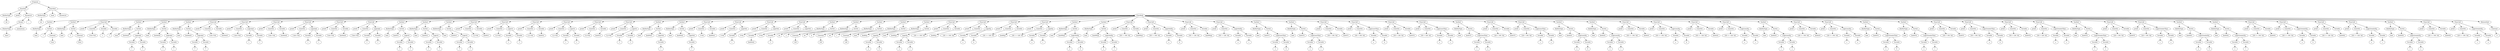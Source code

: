 digraph {
Program [label = Program]
Program -> FuncDecl_4964440304
FuncDecl_4964440304 [label = FuncDecl]
FuncDecl_4964440304 -> BuiltinType_4964440016
BuiltinType_4964440016 [label = BuiltinType]
"int_4964440016" [label = "int"]
BuiltinType_4964440016 -> "int_4964440016"
printf_4964440304[ label = printf]
FuncDecl_4964440304 -> printf_4964440304
FuncDecl_4964440304 -> ParamList_4964440256
ParamList_4964440256 [label = ParamList]
ParamList_4964440256 -> Param_4964440208
Param_4964440208 [label = Param]
Param_4964440208 -> PointerType_4964440144
PointerType_4964440144 [label = PointerType]
"char*_4964440144" [label = "char*"]
PointerType_4964440144 -> "char*_4964440144"
anonymous_4964440208 [label = anonymous]
Param_4964440208 -> anonymous_4964440208
"..._4964440256" [label = "..."]
ParamList_4964440256 -> "..._4964440256"
Program -> FuncDecl_4964468688
FuncDecl_4964468688 [label = FuncDecl]
FuncDecl_4964468688 -> BuiltinType_4964440368
BuiltinType_4964440368 [label = BuiltinType]
"int_4964440368" [label = "int"]
BuiltinType_4964440368 -> "int_4964440368"
main_4964468688[ label = main]
FuncDecl_4964468688 -> main_4964468688
FuncDecl_4964468688 -> ParamList_4964440464
ParamList_4964440464 [label = ParamList]
FuncDecl_4964468688 -> FuncBody_4964468672
FuncBody_4964468672 [label = FuncBody]
FuncBody_4964468672 -> VarDecl_4964440816
VarDecl_4964440816 [label = VarDecl]
VarDecl_4964440816 -> BuiltinType_4964440576
BuiltinType_4964440576 [label = BuiltinType]
"bool_4964440576" [label = "bool"]
BuiltinType_4964440576 -> "bool_4964440576"
VarDecl_4964440816 -> VarInit_4964440736
VarInit_4964440736 [label = VarInit]
t_4964440736 [label = t]
VarInit_4964440736 -> t_4964440736
VarInit_4964440736 -> Constant_4964440672
Constant_4964440672 [label = Constant]
bool_4964440672 [label = "true"]
Constant_4964440672 -> bool_4964440672
FuncBody_4964468672 -> VarDecl_4964441088
VarDecl_4964441088 [label = VarDecl]
VarDecl_4964441088 -> BuiltinType_4964440848
BuiltinType_4964440848 [label = BuiltinType]
"bool_4964440848" [label = "bool"]
BuiltinType_4964440848 -> "bool_4964440848"
VarDecl_4964441088 -> VarInit_4964441008
VarInit_4964441008 [label = VarInit]
f_4964441008 [label = f]
VarInit_4964441008 -> f_4964441008
VarInit_4964441008 -> Constant_4964440944
Constant_4964440944 [label = Constant]
bool_4964440944 [label = "false"]
Constant_4964440944 -> bool_4964440944
FuncBody_4964468672 -> FuncCall_4964441248
FuncCall_4964441248 [label = FuncCall]
printf_4964441248[ label = printf]
FuncCall_4964441248 -> printf_4964441248
FuncCall_4964441248 -> ConstStr_4964439600
ConstStr_4964439600 [label = ConstStr]
str_4964439600 [label = "t:%d f:%d"]
ConstStr_4964439600 -> str_4964439600
FuncCall_4964441248 -> Variable_4964441120
Variable_4964441120 [label = Variable]
t_4964441120 [label = t]
Variable_4964441120 -> t_4964441120
FuncCall_4964441248 -> Variable_4964441184
Variable_4964441184 [label = Variable]
f_4964441184 [label = f]
Variable_4964441184 -> f_4964441184
FuncBody_4964468672 -> VarDecl_4964441664
VarDecl_4964441664 [label = VarDecl]
VarDecl_4964441664 -> BuiltinType_4964441328
BuiltinType_4964441328 [label = BuiltinType]
"bool_4964441328" [label = "bool"]
BuiltinType_4964441328 -> "bool_4964441328"
VarDecl_4964441664 -> VarInit_4964441584
VarInit_4964441584 [label = VarInit]
boolAnd1_4964441584 [label = boolAnd1]
VarInit_4964441584 -> boolAnd1_4964441584
VarInit_4964441584 -> LogicAnd_4964441552
LogicAnd_4964441552 [label = LogicAnd]
LogicAnd_4964441552 -> Variable_4964441456
Variable_4964441456 [label = Variable]
t_4964441456 [label = t]
Variable_4964441456 -> t_4964441456
LogicAnd_4964441552 -> Variable_4964441520
Variable_4964441520 [label = Variable]
f_4964441520 [label = f]
Variable_4964441520 -> f_4964441520
FuncBody_4964468672 -> VarDecl_4964442032
VarDecl_4964442032 [label = VarDecl]
VarDecl_4964442032 -> BuiltinType_4964441696
BuiltinType_4964441696 [label = BuiltinType]
"bool_4964441696" [label = "bool"]
BuiltinType_4964441696 -> "bool_4964441696"
VarDecl_4964442032 -> VarInit_4964441952
VarInit_4964441952 [label = VarInit]
boolAnd2_4964441952 [label = boolAnd2]
VarInit_4964441952 -> boolAnd2_4964441952
VarInit_4964441952 -> LogicAnd_4964441920
LogicAnd_4964441920 [label = LogicAnd]
LogicAnd_4964441920 -> Variable_4964441824
Variable_4964441824 [label = Variable]
t_4964441824 [label = t]
Variable_4964441824 -> t_4964441824
LogicAnd_4964441920 -> Variable_4964441888
Variable_4964441888 [label = Variable]
t_4964441888 [label = t]
Variable_4964441888 -> t_4964441888
FuncBody_4964468672 -> VarDecl_4964442432
VarDecl_4964442432 [label = VarDecl]
VarDecl_4964442432 -> BuiltinType_4964442128
BuiltinType_4964442128 [label = BuiltinType]
"bool_4964442128" [label = "bool"]
BuiltinType_4964442128 -> "bool_4964442128"
VarDecl_4964442432 -> VarInit_4964442352
VarInit_4964442352 [label = VarInit]
boolAnd3_4964442352 [label = boolAnd3]
VarInit_4964442352 -> boolAnd3_4964442352
VarInit_4964442352 -> LogicAnd_4964442320
LogicAnd_4964442320 [label = LogicAnd]
LogicAnd_4964442320 -> Variable_4964442224
Variable_4964442224 [label = Variable]
f_4964442224 [label = f]
Variable_4964442224 -> f_4964442224
LogicAnd_4964442320 -> Variable_4964442288
Variable_4964442288 [label = Variable]
f_4964442288 [label = f]
Variable_4964442288 -> f_4964442288
FuncBody_4964468672 -> FuncCall_4964442720
FuncCall_4964442720 [label = FuncCall]
printf_4964442720[ label = printf]
FuncCall_4964442720 -> printf_4964442720
FuncCall_4964442720 -> ConstStr_4964442528
ConstStr_4964442528 [label = ConstStr]
str_4964442528 [label = "t && f:%d"]
ConstStr_4964442528 -> str_4964442528
FuncCall_4964442720 -> Variable_4964442688
Variable_4964442688 [label = Variable]
boolAnd1_4964442688 [label = boolAnd1]
Variable_4964442688 -> boolAnd1_4964442688
FuncBody_4964468672 -> FuncCall_4964443120
FuncCall_4964443120 [label = FuncCall]
printf_4964443120[ label = printf]
FuncCall_4964443120 -> printf_4964443120
FuncCall_4964443120 -> ConstStr_4964442832
ConstStr_4964442832 [label = ConstStr]
str_4964442832 [label = "t && f:%d"]
ConstStr_4964442832 -> str_4964442832
FuncCall_4964443120 -> LogicAnd_4964443088
LogicAnd_4964443088 [label = LogicAnd]
LogicAnd_4964443088 -> Variable_4964442992
Variable_4964442992 [label = Variable]
t_4964442992 [label = t]
Variable_4964442992 -> t_4964442992
LogicAnd_4964443088 -> Variable_4964443056
Variable_4964443056 [label = Variable]
f_4964443056 [label = f]
Variable_4964443056 -> f_4964443056
FuncBody_4964468672 -> FuncCall_4964443424
FuncCall_4964443424 [label = FuncCall]
printf_4964443424[ label = printf]
FuncCall_4964443424 -> printf_4964443424
FuncCall_4964443424 -> ConstStr_4964443232
ConstStr_4964443232 [label = ConstStr]
str_4964443232 [label = "t && t:%d"]
ConstStr_4964443232 -> str_4964443232
FuncCall_4964443424 -> Variable_4964443392
Variable_4964443392 [label = Variable]
boolAnd2_4964443392 [label = boolAnd2]
Variable_4964443392 -> boolAnd2_4964443392
FuncBody_4964468672 -> FuncCall_4964442064
FuncCall_4964442064 [label = FuncCall]
printf_4964442064[ label = printf]
FuncCall_4964442064 -> printf_4964442064
FuncCall_4964442064 -> ConstStr_4964443664
ConstStr_4964443664 [label = ConstStr]
str_4964443664 [label = "t && t:%d"]
ConstStr_4964443664 -> str_4964443664
FuncCall_4964442064 -> LogicAnd_4964443920
LogicAnd_4964443920 [label = LogicAnd]
LogicAnd_4964443920 -> Variable_4964443824
Variable_4964443824 [label = Variable]
t_4964443824 [label = t]
Variable_4964443824 -> t_4964443824
LogicAnd_4964443920 -> Variable_4964443888
Variable_4964443888 [label = Variable]
t_4964443888 [label = t]
Variable_4964443888 -> t_4964443888
FuncBody_4964468672 -> FuncCall_4964444208
FuncCall_4964444208 [label = FuncCall]
printf_4964444208[ label = printf]
FuncCall_4964444208 -> printf_4964444208
FuncCall_4964444208 -> ConstStr_4964444016
ConstStr_4964444016 [label = ConstStr]
str_4964444016 [label = "f && f:%d"]
ConstStr_4964444016 -> str_4964444016
FuncCall_4964444208 -> Variable_4964444176
Variable_4964444176 [label = Variable]
boolAnd3_4964444176 [label = boolAnd3]
Variable_4964444176 -> boolAnd3_4964444176
FuncBody_4964468672 -> FuncCall_4964444608
FuncCall_4964444608 [label = FuncCall]
printf_4964444608[ label = printf]
FuncCall_4964444608 -> printf_4964444608
FuncCall_4964444608 -> ConstStr_4964444320
ConstStr_4964444320 [label = ConstStr]
str_4964444320 [label = "f && f:%d"]
ConstStr_4964444320 -> str_4964444320
FuncCall_4964444608 -> LogicAnd_4964444576
LogicAnd_4964444576 [label = LogicAnd]
LogicAnd_4964444576 -> Variable_4964444480
Variable_4964444480 [label = Variable]
f_4964444480 [label = f]
Variable_4964444480 -> f_4964444480
LogicAnd_4964444576 -> Variable_4964444544
Variable_4964444544 [label = Variable]
f_4964444544 [label = f]
Variable_4964444544 -> f_4964444544
FuncBody_4964468672 -> VarDecl_4964444992
VarDecl_4964444992 [label = VarDecl]
VarDecl_4964444992 -> BuiltinType_4964444656
BuiltinType_4964444656 [label = BuiltinType]
"bool_4964444656" [label = "bool"]
BuiltinType_4964444656 -> "bool_4964444656"
VarDecl_4964444992 -> VarInit_4964444912
VarInit_4964444912 [label = VarInit]
boolOr1_4964444912 [label = boolOr1]
VarInit_4964444912 -> boolOr1_4964444912
VarInit_4964444912 -> LogicOr_4964444880
LogicOr_4964444880 [label = LogicOr]
LogicOr_4964444880 -> Variable_4964444784
Variable_4964444784 [label = Variable]
t_4964444784 [label = t]
Variable_4964444784 -> t_4964444784
LogicOr_4964444880 -> Variable_4964444848
Variable_4964444848 [label = Variable]
f_4964444848 [label = f]
Variable_4964444848 -> f_4964444848
FuncBody_4964468672 -> VarDecl_4964445376
VarDecl_4964445376 [label = VarDecl]
VarDecl_4964445376 -> BuiltinType_4964445024
BuiltinType_4964445024 [label = BuiltinType]
"bool_4964445024" [label = "bool"]
BuiltinType_4964445024 -> "bool_4964445024"
VarDecl_4964445376 -> VarInit_4964445280
VarInit_4964445280 [label = VarInit]
boolOr2_4964445280 [label = boolOr2]
VarInit_4964445280 -> boolOr2_4964445280
VarInit_4964445280 -> LogicOr_4964445248
LogicOr_4964445248 [label = LogicOr]
LogicOr_4964445248 -> Variable_4964445152
Variable_4964445152 [label = Variable]
t_4964445152 [label = t]
Variable_4964445152 -> t_4964445152
LogicOr_4964445248 -> Variable_4964445216
Variable_4964445216 [label = Variable]
t_4964445216 [label = t]
Variable_4964445216 -> t_4964445216
FuncBody_4964468672 -> VarDecl_4964445760
VarDecl_4964445760 [label = VarDecl]
VarDecl_4964445760 -> BuiltinType_4964445408
BuiltinType_4964445408 [label = BuiltinType]
"bool_4964445408" [label = "bool"]
BuiltinType_4964445408 -> "bool_4964445408"
VarDecl_4964445760 -> VarInit_4964445664
VarInit_4964445664 [label = VarInit]
boolOr3_4964445664 [label = boolOr3]
VarInit_4964445664 -> boolOr3_4964445664
VarInit_4964445664 -> LogicOr_4964445632
LogicOr_4964445632 [label = LogicOr]
LogicOr_4964445632 -> Variable_4964445536
Variable_4964445536 [label = Variable]
f_4964445536 [label = f]
Variable_4964445536 -> f_4964445536
LogicOr_4964445632 -> Variable_4964445600
Variable_4964445600 [label = Variable]
f_4964445600 [label = f]
Variable_4964445600 -> f_4964445600
FuncBody_4964468672 -> FuncCall_4964446080
FuncCall_4964446080 [label = FuncCall]
printf_4964446080[ label = printf]
FuncCall_4964446080 -> printf_4964446080
FuncCall_4964446080 -> ConstStr_4964445856
ConstStr_4964445856 [label = ConstStr]
str_4964445856 [label = "t || f:%d"]
ConstStr_4964445856 -> str_4964445856
FuncCall_4964446080 -> Variable_4964446032
Variable_4964446032 [label = Variable]
boolOr1_4964446032 [label = boolOr1]
Variable_4964446032 -> boolOr1_4964446032
FuncBody_4964468672 -> FuncCall_4964446496
FuncCall_4964446496 [label = FuncCall]
printf_4964446496[ label = printf]
FuncCall_4964446496 -> printf_4964446496
FuncCall_4964446496 -> ConstStr_4964446192
ConstStr_4964446192 [label = ConstStr]
str_4964446192 [label = "t || f:%d"]
ConstStr_4964446192 -> str_4964446192
FuncCall_4964446496 -> LogicOr_4964446448
LogicOr_4964446448 [label = LogicOr]
LogicOr_4964446448 -> Variable_4964446352
Variable_4964446352 [label = Variable]
t_4964446352 [label = t]
Variable_4964446352 -> t_4964446352
LogicOr_4964446448 -> Variable_4964446416
Variable_4964446416 [label = Variable]
f_4964446416 [label = f]
Variable_4964446416 -> f_4964446416
FuncBody_4964468672 -> FuncCall_4964443472
FuncCall_4964443472 [label = FuncCall]
printf_4964443472[ label = printf]
FuncCall_4964443472 -> printf_4964443472
FuncCall_4964443472 -> ConstStr_4964446864
ConstStr_4964446864 [label = ConstStr]
str_4964446864 [label = "t || t:%d"]
ConstStr_4964446864 -> str_4964446864
FuncCall_4964443472 -> Variable_4964447024
Variable_4964447024 [label = Variable]
boolOr2_4964447024 [label = boolOr2]
Variable_4964447024 -> boolOr2_4964447024
FuncBody_4964468672 -> FuncCall_4964447360
FuncCall_4964447360 [label = FuncCall]
printf_4964447360[ label = printf]
FuncCall_4964447360 -> printf_4964447360
FuncCall_4964447360 -> ConstStr_4964447072
ConstStr_4964447072 [label = ConstStr]
str_4964447072 [label = "t || t:%d"]
ConstStr_4964447072 -> str_4964447072
FuncCall_4964447360 -> LogicOr_4964447328
LogicOr_4964447328 [label = LogicOr]
LogicOr_4964447328 -> Variable_4964447232
Variable_4964447232 [label = Variable]
t_4964447232 [label = t]
Variable_4964447232 -> t_4964447232
LogicOr_4964447328 -> Variable_4964447296
Variable_4964447296 [label = Variable]
t_4964447296 [label = t]
Variable_4964447296 -> t_4964447296
FuncBody_4964468672 -> FuncCall_4964447680
FuncCall_4964447680 [label = FuncCall]
printf_4964447680[ label = printf]
FuncCall_4964447680 -> printf_4964447680
FuncCall_4964447680 -> ConstStr_4964447472
ConstStr_4964447472 [label = ConstStr]
str_4964447472 [label = "f || f:%d"]
ConstStr_4964447472 -> str_4964447472
FuncCall_4964447680 -> Variable_4964447632
Variable_4964447632 [label = Variable]
boolOr3_4964447632 [label = boolOr3]
Variable_4964447632 -> boolOr3_4964447632
FuncBody_4964468672 -> FuncCall_4964448096
FuncCall_4964448096 [label = FuncCall]
printf_4964448096[ label = printf]
FuncCall_4964448096 -> printf_4964448096
FuncCall_4964448096 -> ConstStr_4964447792
ConstStr_4964447792 [label = ConstStr]
str_4964447792 [label = "f || f:%d"]
ConstStr_4964447792 -> str_4964447792
FuncCall_4964448096 -> LogicOr_4964448048
LogicOr_4964448048 [label = LogicOr]
LogicOr_4964448048 -> Variable_4964447952
Variable_4964447952 [label = Variable]
f_4964447952 [label = f]
Variable_4964447952 -> f_4964447952
LogicOr_4964448048 -> Variable_4964448016
Variable_4964448016 [label = Variable]
f_4964448016 [label = f]
Variable_4964448016 -> f_4964448016
FuncBody_4964468672 -> VarDecl_4964448400
VarDecl_4964448400 [label = VarDecl]
VarDecl_4964448400 -> BuiltinType_4964448144
BuiltinType_4964448144 [label = BuiltinType]
"bool_4964448144" [label = "bool"]
BuiltinType_4964448144 -> "bool_4964448144"
VarDecl_4964448400 -> VarInit_4964448304
VarInit_4964448304 [label = VarInit]
boolNot1_4964448304 [label = boolNot1]
VarInit_4964448304 -> boolNot1_4964448304
VarInit_4964448304 -> LogicNot_4964445984
LogicNot_4964445984 [label = LogicNot]
LogicNot_4964445984 -> Variable_4964448272
Variable_4964448272 [label = Variable]
t_4964448272 [label = t]
Variable_4964448272 -> t_4964448272
FuncBody_4964468672 -> VarDecl_4964448704
VarDecl_4964448704 [label = VarDecl]
VarDecl_4964448704 -> BuiltinType_4964448432
BuiltinType_4964448432 [label = BuiltinType]
"bool_4964448432" [label = "bool"]
BuiltinType_4964448432 -> "bool_4964448432"
VarDecl_4964448704 -> VarInit_4964448608
VarInit_4964448608 [label = VarInit]
boolNot2_4964448608 [label = boolNot2]
VarInit_4964448608 -> boolNot2_4964448608
VarInit_4964448608 -> LogicNot_4964448592
LogicNot_4964448592 [label = LogicNot]
LogicNot_4964448592 -> Variable_4964448560
Variable_4964448560 [label = Variable]
f_4964448560 [label = f]
Variable_4964448560 -> f_4964448560
FuncBody_4964468672 -> FuncCall_4964449024
FuncCall_4964449024 [label = FuncCall]
printf_4964449024[ label = printf]
FuncCall_4964449024 -> printf_4964449024
FuncCall_4964449024 -> ConstStr_4964448800
ConstStr_4964448800 [label = ConstStr]
str_4964448800 [label = "!t:%d"]
ConstStr_4964448800 -> str_4964448800
FuncCall_4964449024 -> Variable_4964448976
Variable_4964448976 [label = Variable]
boolNot1_4964448976 [label = boolNot1]
Variable_4964448976 -> boolNot1_4964448976
FuncBody_4964468672 -> FuncCall_4964449360
FuncCall_4964449360 [label = FuncCall]
printf_4964449360[ label = printf]
FuncCall_4964449360 -> printf_4964449360
FuncCall_4964449360 -> ConstStr_4964449136
ConstStr_4964449136 [label = ConstStr]
str_4964449136 [label = "!t:%d"]
ConstStr_4964449136 -> str_4964449136
FuncCall_4964449360 -> LogicNot_4964449328
LogicNot_4964449328 [label = LogicNot]
LogicNot_4964449328 -> Variable_4964449296
Variable_4964449296 [label = Variable]
t_4964449296 [label = t]
Variable_4964449296 -> t_4964449296
FuncBody_4964468672 -> FuncCall_4964449696
FuncCall_4964449696 [label = FuncCall]
printf_4964449696[ label = printf]
FuncCall_4964449696 -> printf_4964449696
FuncCall_4964449696 -> ConstStr_4964449472
ConstStr_4964449472 [label = ConstStr]
str_4964449472 [label = "!f:%d"]
ConstStr_4964449472 -> str_4964449472
FuncCall_4964449696 -> LogicNot_4964449664
LogicNot_4964449664 [label = LogicNot]
LogicNot_4964449664 -> Variable_4964449632
Variable_4964449632 [label = Variable]
boolNot2_4964449632 [label = boolNot2]
Variable_4964449632 -> boolNot2_4964449632
FuncBody_4964468672 -> FuncCall_4964450032
FuncCall_4964450032 [label = FuncCall]
printf_4964450032[ label = printf]
FuncCall_4964450032 -> printf_4964450032
FuncCall_4964450032 -> ConstStr_4964449808
ConstStr_4964449808 [label = ConstStr]
str_4964449808 [label = "!f:%d"]
ConstStr_4964449808 -> str_4964449808
FuncCall_4964450032 -> LogicNot_4964450000
LogicNot_4964450000 [label = LogicNot]
LogicNot_4964450000 -> Variable_4964449968
Variable_4964449968 [label = Variable]
f_4964449968 [label = f]
Variable_4964449968 -> f_4964449968
FuncBody_4964468672 -> VarDecl_4964450320
VarDecl_4964450320 [label = VarDecl]
VarDecl_4964450320 -> BuiltinType_4964450080
BuiltinType_4964450080 [label = BuiltinType]
"int_4964450080" [label = "int"]
BuiltinType_4964450080 -> "int_4964450080"
VarDecl_4964450320 -> VarInit_4964450240
VarInit_4964450240 [label = VarInit]
a_4964450240 [label = a]
VarInit_4964450240 -> a_4964450240
VarInit_4964450240 -> Constant_4964450176
Constant_4964450176 [label = Constant]
int_4964450176 [label = "100"]
Constant_4964450176 -> int_4964450176
FuncBody_4964468672 -> VarDecl_4964450608
VarDecl_4964450608 [label = VarDecl]
VarDecl_4964450608 -> BuiltinType_4964450352
BuiltinType_4964450352 [label = BuiltinType]
"int_4964450352" [label = "int"]
BuiltinType_4964450352 -> "int_4964450352"
VarDecl_4964450608 -> VarInit_4964450512
VarInit_4964450512 [label = VarInit]
b_4964450512 [label = b]
VarInit_4964450512 -> b_4964450512
VarInit_4964450512 -> Constant_4964450448
Constant_4964450448 [label = Constant]
int_4964450448 [label = "100"]
Constant_4964450448 -> int_4964450448
FuncBody_4964468672 -> VarDecl_4964450896
VarDecl_4964450896 [label = VarDecl]
VarDecl_4964450896 -> BuiltinType_4964450640
BuiltinType_4964450640 [label = BuiltinType]
"int_4964450640" [label = "int"]
BuiltinType_4964450640 -> "int_4964450640"
VarDecl_4964450896 -> VarInit_4964450800
VarInit_4964450800 [label = VarInit]
c_4964450800 [label = c]
VarInit_4964450800 -> c_4964450800
VarInit_4964450800 -> Constant_4964450736
Constant_4964450736 [label = Constant]
int_4964450736 [label = "128"]
Constant_4964450736 -> int_4964450736
FuncBody_4964468672 -> VarDecl_4964451280
VarDecl_4964451280 [label = VarDecl]
VarDecl_4964451280 -> BuiltinType_4964450928
BuiltinType_4964450928 [label = BuiltinType]
"bool_4964450928" [label = "bool"]
BuiltinType_4964450928 -> "bool_4964450928"
VarDecl_4964451280 -> VarInit_4964451184
VarInit_4964451184 [label = VarInit]
boolEq1_4964451184 [label = boolEq1]
VarInit_4964451184 -> boolEq1_4964451184
VarInit_4964451184 -> LogicEq_4964451152
LogicEq_4964451152 [label = LogicEq]
LogicEq_4964451152 -> Variable_4964451056
Variable_4964451056 [label = Variable]
a_4964451056 [label = a]
Variable_4964451056 -> a_4964451056
LogicEq_4964451152 -> Variable_4964451120
Variable_4964451120 [label = Variable]
b_4964451120 [label = b]
Variable_4964451120 -> b_4964451120
FuncBody_4964468672 -> VarDecl_4964451664
VarDecl_4964451664 [label = VarDecl]
VarDecl_4964451664 -> BuiltinType_4964451312
BuiltinType_4964451312 [label = BuiltinType]
"bool_4964451312" [label = "bool"]
BuiltinType_4964451312 -> "bool_4964451312"
VarDecl_4964451664 -> VarInit_4964451568
VarInit_4964451568 [label = VarInit]
boolEq2_4964451568 [label = boolEq2]
VarInit_4964451568 -> boolEq2_4964451568
VarInit_4964451568 -> LogicEq_4964451536
LogicEq_4964451536 [label = LogicEq]
LogicEq_4964451536 -> Variable_4964451440
Variable_4964451440 [label = Variable]
a_4964451440 [label = a]
Variable_4964451440 -> a_4964451440
LogicEq_4964451536 -> Variable_4964451504
Variable_4964451504 [label = Variable]
c_4964451504 [label = c]
Variable_4964451504 -> c_4964451504
FuncBody_4964468672 -> FuncCall_4964451984
FuncCall_4964451984 [label = FuncCall]
printf_4964451984[ label = printf]
FuncCall_4964451984 -> printf_4964451984
FuncCall_4964451984 -> ConstStr_4964451760
ConstStr_4964451760 [label = ConstStr]
str_4964451760 [label = "100 == 100: %d"]
ConstStr_4964451760 -> str_4964451760
FuncCall_4964451984 -> Variable_4964451936
Variable_4964451936 [label = Variable]
boolEq1_4964451936 [label = boolEq1]
Variable_4964451936 -> boolEq1_4964451936
FuncBody_4964468672 -> FuncCall_4964452656
FuncCall_4964452656 [label = FuncCall]
printf_4964452656[ label = printf]
FuncCall_4964452656 -> printf_4964452656
FuncCall_4964452656 -> ConstStr_4964446608
ConstStr_4964446608 [label = ConstStr]
str_4964446608 [label = "100 == 100: %d"]
ConstStr_4964446608 -> str_4964446608
FuncCall_4964452656 -> LogicEq_4964452608
LogicEq_4964452608 [label = LogicEq]
LogicEq_4964452608 -> Variable_4964446768
Variable_4964446768 [label = Variable]
a_4964446768 [label = a]
Variable_4964446768 -> a_4964446768
LogicEq_4964452608 -> Variable_4964452576
Variable_4964452576 [label = Variable]
b_4964452576 [label = b]
Variable_4964452576 -> b_4964452576
FuncBody_4964468672 -> FuncCall_4964452976
FuncCall_4964452976 [label = FuncCall]
printf_4964452976[ label = printf]
FuncCall_4964452976 -> printf_4964452976
FuncCall_4964452976 -> ConstStr_4964452768
ConstStr_4964452768 [label = ConstStr]
str_4964452768 [label = "100 == 128: %d"]
ConstStr_4964452768 -> str_4964452768
FuncCall_4964452976 -> Variable_4964452928
Variable_4964452928 [label = Variable]
boolEq2_4964452928 [label = boolEq2]
Variable_4964452928 -> boolEq2_4964452928
FuncBody_4964468672 -> FuncCall_4964453392
FuncCall_4964453392 [label = FuncCall]
printf_4964453392[ label = printf]
FuncCall_4964453392 -> printf_4964453392
FuncCall_4964453392 -> ConstStr_4964453088
ConstStr_4964453088 [label = ConstStr]
str_4964453088 [label = "100 == 128: %d"]
ConstStr_4964453088 -> str_4964453088
FuncCall_4964453392 -> LogicEq_4964453344
LogicEq_4964453344 [label = LogicEq]
LogicEq_4964453344 -> Variable_4964453248
Variable_4964453248 [label = Variable]
a_4964453248 [label = a]
Variable_4964453248 -> a_4964453248
LogicEq_4964453344 -> Variable_4964453312
Variable_4964453312 [label = Variable]
c_4964453312 [label = c]
Variable_4964453312 -> c_4964453312
FuncBody_4964468672 -> VarDecl_4964453776
VarDecl_4964453776 [label = VarDecl]
VarDecl_4964453776 -> BuiltinType_4964453440
BuiltinType_4964453440 [label = BuiltinType]
"bool_4964453440" [label = "bool"]
BuiltinType_4964453440 -> "bool_4964453440"
VarDecl_4964453776 -> VarInit_4964453696
VarInit_4964453696 [label = VarInit]
boolNEq1_4964453696 [label = boolNEq1]
VarInit_4964453696 -> boolNEq1_4964453696
VarInit_4964453696 -> LogicNotEq_4964453664
LogicNotEq_4964453664 [label = LogicNotEq]
LogicNotEq_4964453664 -> Variable_4964453568
Variable_4964453568 [label = Variable]
a_4964453568 [label = a]
Variable_4964453568 -> a_4964453568
LogicNotEq_4964453664 -> Variable_4964453632
Variable_4964453632 [label = Variable]
b_4964453632 [label = b]
Variable_4964453632 -> b_4964453632
FuncBody_4964468672 -> VarDecl_4964454160
VarDecl_4964454160 [label = VarDecl]
VarDecl_4964454160 -> BuiltinType_4964453808
BuiltinType_4964453808 [label = BuiltinType]
"bool_4964453808" [label = "bool"]
BuiltinType_4964453808 -> "bool_4964453808"
VarDecl_4964454160 -> VarInit_4964454064
VarInit_4964454064 [label = VarInit]
boolNEq2_4964454064 [label = boolNEq2]
VarInit_4964454064 -> boolNEq2_4964454064
VarInit_4964454064 -> LogicNotEq_4964454032
LogicNotEq_4964454032 [label = LogicNotEq]
LogicNotEq_4964454032 -> Variable_4964453936
Variable_4964453936 [label = Variable]
a_4964453936 [label = a]
Variable_4964453936 -> a_4964453936
LogicNotEq_4964454032 -> Variable_4964454000
Variable_4964454000 [label = Variable]
c_4964454000 [label = c]
Variable_4964454000 -> c_4964454000
FuncBody_4964468672 -> FuncCall_4964454480
FuncCall_4964454480 [label = FuncCall]
printf_4964454480[ label = printf]
FuncCall_4964454480 -> printf_4964454480
FuncCall_4964454480 -> ConstStr_4964454256
ConstStr_4964454256 [label = ConstStr]
str_4964454256 [label = "100 != 100: %d"]
ConstStr_4964454256 -> str_4964454256
FuncCall_4964454480 -> Variable_4964454432
Variable_4964454432 [label = Variable]
boolNEq1_4964454432 [label = boolNEq1]
Variable_4964454432 -> boolNEq1_4964454432
FuncBody_4964468672 -> FuncCall_4964454896
FuncCall_4964454896 [label = FuncCall]
printf_4964454896[ label = printf]
FuncCall_4964454896 -> printf_4964454896
FuncCall_4964454896 -> ConstStr_4964454592
ConstStr_4964454592 [label = ConstStr]
str_4964454592 [label = "100 != 100: %d"]
ConstStr_4964454592 -> str_4964454592
FuncCall_4964454896 -> LogicNotEq_4964454848
LogicNotEq_4964454848 [label = LogicNotEq]
LogicNotEq_4964454848 -> Variable_4964454752
Variable_4964454752 [label = Variable]
a_4964454752 [label = a]
Variable_4964454752 -> a_4964454752
LogicNotEq_4964454848 -> Variable_4964454816
Variable_4964454816 [label = Variable]
b_4964454816 [label = b]
Variable_4964454816 -> b_4964454816
FuncBody_4964468672 -> FuncCall_4964455216
FuncCall_4964455216 [label = FuncCall]
printf_4964455216[ label = printf]
FuncCall_4964455216 -> printf_4964455216
FuncCall_4964455216 -> ConstStr_4964455008
ConstStr_4964455008 [label = ConstStr]
str_4964455008 [label = "100 != 128: %d"]
ConstStr_4964455008 -> str_4964455008
FuncCall_4964455216 -> Variable_4964455168
Variable_4964455168 [label = Variable]
boolNEq2_4964455168 [label = boolNEq2]
Variable_4964455168 -> boolNEq2_4964455168
FuncBody_4964468672 -> FuncCall_4964455632
FuncCall_4964455632 [label = FuncCall]
printf_4964455632[ label = printf]
FuncCall_4964455632 -> printf_4964455632
FuncCall_4964455632 -> ConstStr_4964455328
ConstStr_4964455328 [label = ConstStr]
str_4964455328 [label = "100 != 128: %d"]
ConstStr_4964455328 -> str_4964455328
FuncCall_4964455632 -> LogicNotEq_4964455584
LogicNotEq_4964455584 [label = LogicNotEq]
LogicNotEq_4964455584 -> Variable_4964455488
Variable_4964455488 [label = Variable]
a_4964455488 [label = a]
Variable_4964455488 -> a_4964455488
LogicNotEq_4964455584 -> Variable_4964455552
Variable_4964455552 [label = Variable]
c_4964455552 [label = c]
Variable_4964455552 -> c_4964455552
FuncBody_4964468672 -> VarDecl_4964456016
VarDecl_4964456016 [label = VarDecl]
VarDecl_4964456016 -> BuiltinType_4964455680
BuiltinType_4964455680 [label = BuiltinType]
"bool_4964455680" [label = "bool"]
BuiltinType_4964455680 -> "bool_4964455680"
VarDecl_4964456016 -> VarInit_4964455936
VarInit_4964455936 [label = VarInit]
boolLT1_4964455936 [label = boolLT1]
VarInit_4964455936 -> boolLT1_4964455936
VarInit_4964455936 -> LogicLessThan_4964455904
LogicLessThan_4964455904 [label = LogicLessThan]
LogicLessThan_4964455904 -> Variable_4964455808
Variable_4964455808 [label = Variable]
a_4964455808 [label = a]
Variable_4964455808 -> a_4964455808
LogicLessThan_4964455904 -> Variable_4964455872
Variable_4964455872 [label = Variable]
b_4964455872 [label = b]
Variable_4964455872 -> b_4964455872
FuncBody_4964468672 -> VarDecl_4964456400
VarDecl_4964456400 [label = VarDecl]
VarDecl_4964456400 -> BuiltinType_4964456048
BuiltinType_4964456048 [label = BuiltinType]
"bool_4964456048" [label = "bool"]
BuiltinType_4964456048 -> "bool_4964456048"
VarDecl_4964456400 -> VarInit_4964456304
VarInit_4964456304 [label = VarInit]
boolLT2_4964456304 [label = boolLT2]
VarInit_4964456304 -> boolLT2_4964456304
VarInit_4964456304 -> LogicLessThan_4964456272
LogicLessThan_4964456272 [label = LogicLessThan]
LogicLessThan_4964456272 -> Variable_4964456176
Variable_4964456176 [label = Variable]
a_4964456176 [label = a]
Variable_4964456176 -> a_4964456176
LogicLessThan_4964456272 -> Variable_4964456240
Variable_4964456240 [label = Variable]
c_4964456240 [label = c]
Variable_4964456240 -> c_4964456240
FuncBody_4964468672 -> FuncCall_4964456720
FuncCall_4964456720 [label = FuncCall]
printf_4964456720[ label = printf]
FuncCall_4964456720 -> printf_4964456720
FuncCall_4964456720 -> ConstStr_4964456496
ConstStr_4964456496 [label = ConstStr]
str_4964456496 [label = "100 < 100: %d"]
ConstStr_4964456496 -> str_4964456496
FuncCall_4964456720 -> Variable_4964456672
Variable_4964456672 [label = Variable]
boolLT1_4964456672 [label = boolLT1]
Variable_4964456672 -> boolLT1_4964456672
FuncBody_4964468672 -> FuncCall_4964457136
FuncCall_4964457136 [label = FuncCall]
printf_4964457136[ label = printf]
FuncCall_4964457136 -> printf_4964457136
FuncCall_4964457136 -> ConstStr_4964456832
ConstStr_4964456832 [label = ConstStr]
str_4964456832 [label = "100 < 100: %d"]
ConstStr_4964456832 -> str_4964456832
FuncCall_4964457136 -> LogicLessThan_4964457088
LogicLessThan_4964457088 [label = LogicLessThan]
LogicLessThan_4964457088 -> Variable_4964456992
Variable_4964456992 [label = Variable]
a_4964456992 [label = a]
Variable_4964456992 -> a_4964456992
LogicLessThan_4964457088 -> Variable_4964457056
Variable_4964457056 [label = Variable]
b_4964457056 [label = b]
Variable_4964457056 -> b_4964457056
FuncBody_4964468672 -> FuncCall_4964457456
FuncCall_4964457456 [label = FuncCall]
printf_4964457456[ label = printf]
FuncCall_4964457456 -> printf_4964457456
FuncCall_4964457456 -> ConstStr_4964457248
ConstStr_4964457248 [label = ConstStr]
str_4964457248 [label = "100 < 128: %d"]
ConstStr_4964457248 -> str_4964457248
FuncCall_4964457456 -> Variable_4964457408
Variable_4964457408 [label = Variable]
boolLT2_4964457408 [label = boolLT2]
Variable_4964457408 -> boolLT2_4964457408
FuncBody_4964468672 -> FuncCall_4964457872
FuncCall_4964457872 [label = FuncCall]
printf_4964457872[ label = printf]
FuncCall_4964457872 -> printf_4964457872
FuncCall_4964457872 -> ConstStr_4964457568
ConstStr_4964457568 [label = ConstStr]
str_4964457568 [label = "100 < 128: %d"]
ConstStr_4964457568 -> str_4964457568
FuncCall_4964457872 -> LogicLessThan_4964457824
LogicLessThan_4964457824 [label = LogicLessThan]
LogicLessThan_4964457824 -> Variable_4964457728
Variable_4964457728 [label = Variable]
a_4964457728 [label = a]
Variable_4964457728 -> a_4964457728
LogicLessThan_4964457824 -> Variable_4964457792
Variable_4964457792 [label = Variable]
c_4964457792 [label = c]
Variable_4964457792 -> c_4964457792
FuncBody_4964468672 -> VarDecl_4964458256
VarDecl_4964458256 [label = VarDecl]
VarDecl_4964458256 -> BuiltinType_4964457920
BuiltinType_4964457920 [label = BuiltinType]
"bool_4964457920" [label = "bool"]
BuiltinType_4964457920 -> "bool_4964457920"
VarDecl_4964458256 -> VarInit_4964458176
VarInit_4964458176 [label = VarInit]
boolLT3_4964458176 [label = boolLT3]
VarInit_4964458176 -> boolLT3_4964458176
VarInit_4964458176 -> LogicLessThan_4964458144
LogicLessThan_4964458144 [label = LogicLessThan]
LogicLessThan_4964458144 -> Variable_4964458048
Variable_4964458048 [label = Variable]
c_4964458048 [label = c]
Variable_4964458048 -> c_4964458048
LogicLessThan_4964458144 -> Variable_4964458112
Variable_4964458112 [label = Variable]
a_4964458112 [label = a]
Variable_4964458112 -> a_4964458112
FuncBody_4964468672 -> FuncCall_4964458576
FuncCall_4964458576 [label = FuncCall]
printf_4964458576[ label = printf]
FuncCall_4964458576 -> printf_4964458576
FuncCall_4964458576 -> ConstStr_4964458352
ConstStr_4964458352 [label = ConstStr]
str_4964458352 [label = "128 < 100: %d"]
ConstStr_4964458352 -> str_4964458352
FuncCall_4964458576 -> Variable_4964458528
Variable_4964458528 [label = Variable]
boolLT3_4964458528 [label = boolLT3]
Variable_4964458528 -> boolLT3_4964458528
FuncBody_4964468672 -> FuncCall_4964458992
FuncCall_4964458992 [label = FuncCall]
printf_4964458992[ label = printf]
FuncCall_4964458992 -> printf_4964458992
FuncCall_4964458992 -> ConstStr_4964458688
ConstStr_4964458688 [label = ConstStr]
str_4964458688 [label = "128 < 100: %d"]
ConstStr_4964458688 -> str_4964458688
FuncCall_4964458992 -> LogicLessThan_4964458944
LogicLessThan_4964458944 [label = LogicLessThan]
LogicLessThan_4964458944 -> Variable_4964458848
Variable_4964458848 [label = Variable]
c_4964458848 [label = c]
Variable_4964458848 -> c_4964458848
LogicLessThan_4964458944 -> Variable_4964458912
Variable_4964458912 [label = Variable]
a_4964458912 [label = a]
Variable_4964458912 -> a_4964458912
FuncBody_4964468672 -> VarDecl_4964459376
VarDecl_4964459376 [label = VarDecl]
VarDecl_4964459376 -> BuiltinType_4964459040
BuiltinType_4964459040 [label = BuiltinType]
"bool_4964459040" [label = "bool"]
BuiltinType_4964459040 -> "bool_4964459040"
VarDecl_4964459376 -> VarInit_4964459296
VarInit_4964459296 [label = VarInit]
boolLE1_4964459296 [label = boolLE1]
VarInit_4964459296 -> boolLE1_4964459296
VarInit_4964459296 -> LogicLessEq_4964459264
LogicLessEq_4964459264 [label = LogicLessEq]
LogicLessEq_4964459264 -> Variable_4964459168
Variable_4964459168 [label = Variable]
a_4964459168 [label = a]
Variable_4964459168 -> a_4964459168
LogicLessEq_4964459264 -> Variable_4964459232
Variable_4964459232 [label = Variable]
b_4964459232 [label = b]
Variable_4964459232 -> b_4964459232
FuncBody_4964468672 -> VarDecl_4964459760
VarDecl_4964459760 [label = VarDecl]
VarDecl_4964459760 -> BuiltinType_4964459408
BuiltinType_4964459408 [label = BuiltinType]
"bool_4964459408" [label = "bool"]
BuiltinType_4964459408 -> "bool_4964459408"
VarDecl_4964459760 -> VarInit_4964459664
VarInit_4964459664 [label = VarInit]
boolLE2_4964459664 [label = boolLE2]
VarInit_4964459664 -> boolLE2_4964459664
VarInit_4964459664 -> LogicLessEq_4964459632
LogicLessEq_4964459632 [label = LogicLessEq]
LogicLessEq_4964459632 -> Variable_4964459536
Variable_4964459536 [label = Variable]
a_4964459536 [label = a]
Variable_4964459536 -> a_4964459536
LogicLessEq_4964459632 -> Variable_4964459600
Variable_4964459600 [label = Variable]
c_4964459600 [label = c]
Variable_4964459600 -> c_4964459600
FuncBody_4964468672 -> FuncCall_4964460080
FuncCall_4964460080 [label = FuncCall]
printf_4964460080[ label = printf]
FuncCall_4964460080 -> printf_4964460080
FuncCall_4964460080 -> ConstStr_4964459856
ConstStr_4964459856 [label = ConstStr]
str_4964459856 [label = "100 <= 100: %d"]
ConstStr_4964459856 -> str_4964459856
FuncCall_4964460080 -> Variable_4964460032
Variable_4964460032 [label = Variable]
boolLE1_4964460032 [label = boolLE1]
Variable_4964460032 -> boolLE1_4964460032
FuncBody_4964468672 -> FuncCall_4964460496
FuncCall_4964460496 [label = FuncCall]
printf_4964460496[ label = printf]
FuncCall_4964460496 -> printf_4964460496
FuncCall_4964460496 -> ConstStr_4964460192
ConstStr_4964460192 [label = ConstStr]
str_4964460192 [label = "100 <= 100: %d"]
ConstStr_4964460192 -> str_4964460192
FuncCall_4964460496 -> LogicLessEq_4964460448
LogicLessEq_4964460448 [label = LogicLessEq]
LogicLessEq_4964460448 -> Variable_4964460352
Variable_4964460352 [label = Variable]
a_4964460352 [label = a]
Variable_4964460352 -> a_4964460352
LogicLessEq_4964460448 -> Variable_4964460416
Variable_4964460416 [label = Variable]
b_4964460416 [label = b]
Variable_4964460416 -> b_4964460416
FuncBody_4964468672 -> FuncCall_4964460816
FuncCall_4964460816 [label = FuncCall]
printf_4964460816[ label = printf]
FuncCall_4964460816 -> printf_4964460816
FuncCall_4964460816 -> ConstStr_4964460608
ConstStr_4964460608 [label = ConstStr]
str_4964460608 [label = "100 <= 128: %d"]
ConstStr_4964460608 -> str_4964460608
FuncCall_4964460816 -> Variable_4964460768
Variable_4964460768 [label = Variable]
boolLE2_4964460768 [label = boolLE2]
Variable_4964460768 -> boolLE2_4964460768
FuncBody_4964468672 -> FuncCall_4964461232
FuncCall_4964461232 [label = FuncCall]
printf_4964461232[ label = printf]
FuncCall_4964461232 -> printf_4964461232
FuncCall_4964461232 -> ConstStr_4964460928
ConstStr_4964460928 [label = ConstStr]
str_4964460928 [label = "100 <= 128: %d"]
ConstStr_4964460928 -> str_4964460928
FuncCall_4964461232 -> LogicLessEq_4964461184
LogicLessEq_4964461184 [label = LogicLessEq]
LogicLessEq_4964461184 -> Variable_4964461088
Variable_4964461088 [label = Variable]
a_4964461088 [label = a]
Variable_4964461088 -> a_4964461088
LogicLessEq_4964461184 -> Variable_4964461152
Variable_4964461152 [label = Variable]
c_4964461152 [label = c]
Variable_4964461152 -> c_4964461152
FuncBody_4964468672 -> VarDecl_4964461616
VarDecl_4964461616 [label = VarDecl]
VarDecl_4964461616 -> BuiltinType_4964461280
BuiltinType_4964461280 [label = BuiltinType]
"bool_4964461280" [label = "bool"]
BuiltinType_4964461280 -> "bool_4964461280"
VarDecl_4964461616 -> VarInit_4964461536
VarInit_4964461536 [label = VarInit]
boolLE3_4964461536 [label = boolLE3]
VarInit_4964461536 -> boolLE3_4964461536
VarInit_4964461536 -> LogicLessEq_4964461504
LogicLessEq_4964461504 [label = LogicLessEq]
LogicLessEq_4964461504 -> Variable_4964461408
Variable_4964461408 [label = Variable]
c_4964461408 [label = c]
Variable_4964461408 -> c_4964461408
LogicLessEq_4964461504 -> Variable_4964461472
Variable_4964461472 [label = Variable]
a_4964461472 [label = a]
Variable_4964461472 -> a_4964461472
FuncBody_4964468672 -> FuncCall_4964461936
FuncCall_4964461936 [label = FuncCall]
printf_4964461936[ label = printf]
FuncCall_4964461936 -> printf_4964461936
FuncCall_4964461936 -> ConstStr_4964461712
ConstStr_4964461712 [label = ConstStr]
str_4964461712 [label = "128 <= 100: %d"]
ConstStr_4964461712 -> str_4964461712
FuncCall_4964461936 -> Variable_4964461888
Variable_4964461888 [label = Variable]
boolLE3_4964461888 [label = boolLE3]
Variable_4964461888 -> boolLE3_4964461888
FuncBody_4964468672 -> FuncCall_4964462352
FuncCall_4964462352 [label = FuncCall]
printf_4964462352[ label = printf]
FuncCall_4964462352 -> printf_4964462352
FuncCall_4964462352 -> ConstStr_4964462048
ConstStr_4964462048 [label = ConstStr]
str_4964462048 [label = "128 <= 100: %d"]
ConstStr_4964462048 -> str_4964462048
FuncCall_4964462352 -> LogicLessEq_4964462304
LogicLessEq_4964462304 [label = LogicLessEq]
LogicLessEq_4964462304 -> Variable_4964462208
Variable_4964462208 [label = Variable]
c_4964462208 [label = c]
Variable_4964462208 -> c_4964462208
LogicLessEq_4964462304 -> Variable_4964462272
Variable_4964462272 [label = Variable]
a_4964462272 [label = a]
Variable_4964462272 -> a_4964462272
FuncBody_4964468672 -> VarDecl_4964462736
VarDecl_4964462736 [label = VarDecl]
VarDecl_4964462736 -> BuiltinType_4964462400
BuiltinType_4964462400 [label = BuiltinType]
"bool_4964462400" [label = "bool"]
BuiltinType_4964462400 -> "bool_4964462400"
VarDecl_4964462736 -> VarInit_4964462656
VarInit_4964462656 [label = VarInit]
boolGT1_4964462656 [label = boolGT1]
VarInit_4964462656 -> boolGT1_4964462656
VarInit_4964462656 -> LogicGreaterThan_4964462624
LogicGreaterThan_4964462624 [label = LogicGreaterThan]
LogicGreaterThan_4964462624 -> Variable_4964462528
Variable_4964462528 [label = Variable]
a_4964462528 [label = a]
Variable_4964462528 -> a_4964462528
LogicGreaterThan_4964462624 -> Variable_4964462592
Variable_4964462592 [label = Variable]
b_4964462592 [label = b]
Variable_4964462592 -> b_4964462592
FuncBody_4964468672 -> VarDecl_4964463120
VarDecl_4964463120 [label = VarDecl]
VarDecl_4964463120 -> BuiltinType_4964462768
BuiltinType_4964462768 [label = BuiltinType]
"bool_4964462768" [label = "bool"]
BuiltinType_4964462768 -> "bool_4964462768"
VarDecl_4964463120 -> VarInit_4964463024
VarInit_4964463024 [label = VarInit]
boolGT2_4964463024 [label = boolGT2]
VarInit_4964463024 -> boolGT2_4964463024
VarInit_4964463024 -> LogicGreaterThan_4964462992
LogicGreaterThan_4964462992 [label = LogicGreaterThan]
LogicGreaterThan_4964462992 -> Variable_4964462896
Variable_4964462896 [label = Variable]
a_4964462896 [label = a]
Variable_4964462896 -> a_4964462896
LogicGreaterThan_4964462992 -> Variable_4964462960
Variable_4964462960 [label = Variable]
c_4964462960 [label = c]
Variable_4964462960 -> c_4964462960
FuncBody_4964468672 -> FuncCall_4964463440
FuncCall_4964463440 [label = FuncCall]
printf_4964463440[ label = printf]
FuncCall_4964463440 -> printf_4964463440
FuncCall_4964463440 -> ConstStr_4964463216
ConstStr_4964463216 [label = ConstStr]
str_4964463216 [label = "100 > 100: %d"]
ConstStr_4964463216 -> str_4964463216
FuncCall_4964463440 -> Variable_4964463392
Variable_4964463392 [label = Variable]
boolGT1_4964463392 [label = boolGT1]
Variable_4964463392 -> boolGT1_4964463392
FuncBody_4964468672 -> FuncCall_4964463856
FuncCall_4964463856 [label = FuncCall]
printf_4964463856[ label = printf]
FuncCall_4964463856 -> printf_4964463856
FuncCall_4964463856 -> ConstStr_4964463552
ConstStr_4964463552 [label = ConstStr]
str_4964463552 [label = "100 > 100: %d"]
ConstStr_4964463552 -> str_4964463552
FuncCall_4964463856 -> LogicGreaterThan_4964463808
LogicGreaterThan_4964463808 [label = LogicGreaterThan]
LogicGreaterThan_4964463808 -> Variable_4964463712
Variable_4964463712 [label = Variable]
a_4964463712 [label = a]
Variable_4964463712 -> a_4964463712
LogicGreaterThan_4964463808 -> Variable_4964463776
Variable_4964463776 [label = Variable]
b_4964463776 [label = b]
Variable_4964463776 -> b_4964463776
FuncBody_4964468672 -> FuncCall_4964464176
FuncCall_4964464176 [label = FuncCall]
printf_4964464176[ label = printf]
FuncCall_4964464176 -> printf_4964464176
FuncCall_4964464176 -> ConstStr_4964463968
ConstStr_4964463968 [label = ConstStr]
str_4964463968 [label = "100 > 128: %d"]
ConstStr_4964463968 -> str_4964463968
FuncCall_4964464176 -> Variable_4964464128
Variable_4964464128 [label = Variable]
boolGT2_4964464128 [label = boolGT2]
Variable_4964464128 -> boolGT2_4964464128
FuncBody_4964468672 -> FuncCall_4964452400
FuncCall_4964452400 [label = FuncCall]
printf_4964452400[ label = printf]
FuncCall_4964452400 -> printf_4964452400
FuncCall_4964452400 -> ConstStr_4964452096
ConstStr_4964452096 [label = ConstStr]
str_4964452096 [label = "100 > 128: %d"]
ConstStr_4964452096 -> str_4964452096
FuncCall_4964452400 -> LogicGreaterThan_4964452352
LogicGreaterThan_4964452352 [label = LogicGreaterThan]
LogicGreaterThan_4964452352 -> Variable_4964452256
Variable_4964452256 [label = Variable]
a_4964452256 [label = a]
Variable_4964452256 -> a_4964452256
LogicGreaterThan_4964452352 -> Variable_4964452320
Variable_4964452320 [label = Variable]
c_4964452320 [label = c]
Variable_4964452320 -> c_4964452320
FuncBody_4964468672 -> VarDecl_4964464464
VarDecl_4964464464 [label = VarDecl]
VarDecl_4964464464 -> BuiltinType_4964452448
BuiltinType_4964452448 [label = BuiltinType]
"bool_4964452448" [label = "bool"]
BuiltinType_4964452448 -> "bool_4964452448"
VarDecl_4964464464 -> VarInit_4964464384
VarInit_4964464384 [label = VarInit]
boolGT3_4964464384 [label = boolGT3]
VarInit_4964464384 -> boolGT3_4964464384
VarInit_4964464384 -> LogicGreaterThan_4964464352
LogicGreaterThan_4964464352 [label = LogicGreaterThan]
LogicGreaterThan_4964464352 -> Variable_4964464256
Variable_4964464256 [label = Variable]
c_4964464256 [label = c]
Variable_4964464256 -> c_4964464256
LogicGreaterThan_4964464352 -> Variable_4964464320
Variable_4964464320 [label = Variable]
a_4964464320 [label = a]
Variable_4964464320 -> a_4964464320
FuncBody_4964468672 -> FuncCall_4964464784
FuncCall_4964464784 [label = FuncCall]
printf_4964464784[ label = printf]
FuncCall_4964464784 -> printf_4964464784
FuncCall_4964464784 -> ConstStr_4964464560
ConstStr_4964464560 [label = ConstStr]
str_4964464560 [label = "128 > 100: %d"]
ConstStr_4964464560 -> str_4964464560
FuncCall_4964464784 -> Variable_4964464736
Variable_4964464736 [label = Variable]
boolGT3_4964464736 [label = boolGT3]
Variable_4964464736 -> boolGT3_4964464736
FuncBody_4964468672 -> FuncCall_4964465200
FuncCall_4964465200 [label = FuncCall]
printf_4964465200[ label = printf]
FuncCall_4964465200 -> printf_4964465200
FuncCall_4964465200 -> ConstStr_4964464896
ConstStr_4964464896 [label = ConstStr]
str_4964464896 [label = "128 > 100: %d"]
ConstStr_4964464896 -> str_4964464896
FuncCall_4964465200 -> LogicGreaterThan_4964465152
LogicGreaterThan_4964465152 [label = LogicGreaterThan]
LogicGreaterThan_4964465152 -> Variable_4964465056
Variable_4964465056 [label = Variable]
c_4964465056 [label = c]
Variable_4964465056 -> c_4964465056
LogicGreaterThan_4964465152 -> Variable_4964465120
Variable_4964465120 [label = Variable]
a_4964465120 [label = a]
Variable_4964465120 -> a_4964465120
FuncBody_4964468672 -> VarDecl_4964465584
VarDecl_4964465584 [label = VarDecl]
VarDecl_4964465584 -> BuiltinType_4964465248
BuiltinType_4964465248 [label = BuiltinType]
"bool_4964465248" [label = "bool"]
BuiltinType_4964465248 -> "bool_4964465248"
VarDecl_4964465584 -> VarInit_4964465504
VarInit_4964465504 [label = VarInit]
boolGE1_4964465504 [label = boolGE1]
VarInit_4964465504 -> boolGE1_4964465504
VarInit_4964465504 -> LogicGreaterEq_4964465472
LogicGreaterEq_4964465472 [label = LogicGreaterEq]
LogicGreaterEq_4964465472 -> Variable_4964465376
Variable_4964465376 [label = Variable]
a_4964465376 [label = a]
Variable_4964465376 -> a_4964465376
LogicGreaterEq_4964465472 -> Variable_4964465440
Variable_4964465440 [label = Variable]
b_4964465440 [label = b]
Variable_4964465440 -> b_4964465440
FuncBody_4964468672 -> VarDecl_4964465968
VarDecl_4964465968 [label = VarDecl]
VarDecl_4964465968 -> BuiltinType_4964465616
BuiltinType_4964465616 [label = BuiltinType]
"bool_4964465616" [label = "bool"]
BuiltinType_4964465616 -> "bool_4964465616"
VarDecl_4964465968 -> VarInit_4964465872
VarInit_4964465872 [label = VarInit]
boolGE2_4964465872 [label = boolGE2]
VarInit_4964465872 -> boolGE2_4964465872
VarInit_4964465872 -> LogicGreaterEq_4964465840
LogicGreaterEq_4964465840 [label = LogicGreaterEq]
LogicGreaterEq_4964465840 -> Variable_4964465744
Variable_4964465744 [label = Variable]
a_4964465744 [label = a]
Variable_4964465744 -> a_4964465744
LogicGreaterEq_4964465840 -> Variable_4964465808
Variable_4964465808 [label = Variable]
c_4964465808 [label = c]
Variable_4964465808 -> c_4964465808
FuncBody_4964468672 -> FuncCall_4964466288
FuncCall_4964466288 [label = FuncCall]
printf_4964466288[ label = printf]
FuncCall_4964466288 -> printf_4964466288
FuncCall_4964466288 -> ConstStr_4964466064
ConstStr_4964466064 [label = ConstStr]
str_4964466064 [label = "100 >= 100: %d"]
ConstStr_4964466064 -> str_4964466064
FuncCall_4964466288 -> Variable_4964466240
Variable_4964466240 [label = Variable]
boolGE1_4964466240 [label = boolGE1]
Variable_4964466240 -> boolGE1_4964466240
FuncBody_4964468672 -> FuncCall_4964466704
FuncCall_4964466704 [label = FuncCall]
printf_4964466704[ label = printf]
FuncCall_4964466704 -> printf_4964466704
FuncCall_4964466704 -> ConstStr_4964466400
ConstStr_4964466400 [label = ConstStr]
str_4964466400 [label = "100 >= 100: %d"]
ConstStr_4964466400 -> str_4964466400
FuncCall_4964466704 -> LogicGreaterEq_4964466656
LogicGreaterEq_4964466656 [label = LogicGreaterEq]
LogicGreaterEq_4964466656 -> Variable_4964466560
Variable_4964466560 [label = Variable]
a_4964466560 [label = a]
Variable_4964466560 -> a_4964466560
LogicGreaterEq_4964466656 -> Variable_4964466624
Variable_4964466624 [label = Variable]
b_4964466624 [label = b]
Variable_4964466624 -> b_4964466624
FuncBody_4964468672 -> FuncCall_4964467024
FuncCall_4964467024 [label = FuncCall]
printf_4964467024[ label = printf]
FuncCall_4964467024 -> printf_4964467024
FuncCall_4964467024 -> ConstStr_4964466816
ConstStr_4964466816 [label = ConstStr]
str_4964466816 [label = "100 >= 128: %d"]
ConstStr_4964466816 -> str_4964466816
FuncCall_4964467024 -> Variable_4964466976
Variable_4964466976 [label = Variable]
boolGE2_4964466976 [label = boolGE2]
Variable_4964466976 -> boolGE2_4964466976
FuncBody_4964468672 -> FuncCall_4964467440
FuncCall_4964467440 [label = FuncCall]
printf_4964467440[ label = printf]
FuncCall_4964467440 -> printf_4964467440
FuncCall_4964467440 -> ConstStr_4964467136
ConstStr_4964467136 [label = ConstStr]
str_4964467136 [label = "100 >= 128: %d"]
ConstStr_4964467136 -> str_4964467136
FuncCall_4964467440 -> LogicGreaterEq_4964467392
LogicGreaterEq_4964467392 [label = LogicGreaterEq]
LogicGreaterEq_4964467392 -> Variable_4964467296
Variable_4964467296 [label = Variable]
a_4964467296 [label = a]
Variable_4964467296 -> a_4964467296
LogicGreaterEq_4964467392 -> Variable_4964467360
Variable_4964467360 [label = Variable]
c_4964467360 [label = c]
Variable_4964467360 -> c_4964467360
FuncBody_4964468672 -> VarDecl_4964467824
VarDecl_4964467824 [label = VarDecl]
VarDecl_4964467824 -> BuiltinType_4964467488
BuiltinType_4964467488 [label = BuiltinType]
"bool_4964467488" [label = "bool"]
BuiltinType_4964467488 -> "bool_4964467488"
VarDecl_4964467824 -> VarInit_4964467744
VarInit_4964467744 [label = VarInit]
boolGE3_4964467744 [label = boolGE3]
VarInit_4964467744 -> boolGE3_4964467744
VarInit_4964467744 -> LogicGreaterEq_4964467712
LogicGreaterEq_4964467712 [label = LogicGreaterEq]
LogicGreaterEq_4964467712 -> Variable_4964467616
Variable_4964467616 [label = Variable]
c_4964467616 [label = c]
Variable_4964467616 -> c_4964467616
LogicGreaterEq_4964467712 -> Variable_4964467680
Variable_4964467680 [label = Variable]
a_4964467680 [label = a]
Variable_4964467680 -> a_4964467680
FuncBody_4964468672 -> FuncCall_4964468144
FuncCall_4964468144 [label = FuncCall]
printf_4964468144[ label = printf]
FuncCall_4964468144 -> printf_4964468144
FuncCall_4964468144 -> ConstStr_4964467920
ConstStr_4964467920 [label = ConstStr]
str_4964467920 [label = "128 >= 100: %d"]
ConstStr_4964467920 -> str_4964467920
FuncCall_4964468144 -> Variable_4964468096
Variable_4964468096 [label = Variable]
boolGE3_4964468096 [label = boolGE3]
Variable_4964468096 -> boolGE3_4964468096
FuncBody_4964468672 -> FuncCall_4964468560
FuncCall_4964468560 [label = FuncCall]
printf_4964468560[ label = printf]
FuncCall_4964468560 -> printf_4964468560
FuncCall_4964468560 -> ConstStr_4964468256
ConstStr_4964468256 [label = ConstStr]
str_4964468256 [label = "128 >= 100: %d"]
ConstStr_4964468256 -> str_4964468256
FuncCall_4964468560 -> LogicGreaterEq_4964468512
LogicGreaterEq_4964468512 [label = LogicGreaterEq]
LogicGreaterEq_4964468512 -> Variable_4964468416
Variable_4964468416 [label = Variable]
c_4964468416 [label = c]
Variable_4964468416 -> c_4964468416
LogicGreaterEq_4964468512 -> Variable_4964468480
Variable_4964468480 [label = Variable]
a_4964468480 [label = a]
Variable_4964468480 -> a_4964468480
FuncBody_4964468672 -> ReturnStmt_4964468048
ReturnStmt_4964468048 [label = ReturnStmt]
ReturnStmt_4964468048 -> Constant_4964468608
Constant_4964468608 [label = Constant]
int_4964468608 [label = "0"]
Constant_4964468608 -> int_4964468608
}
